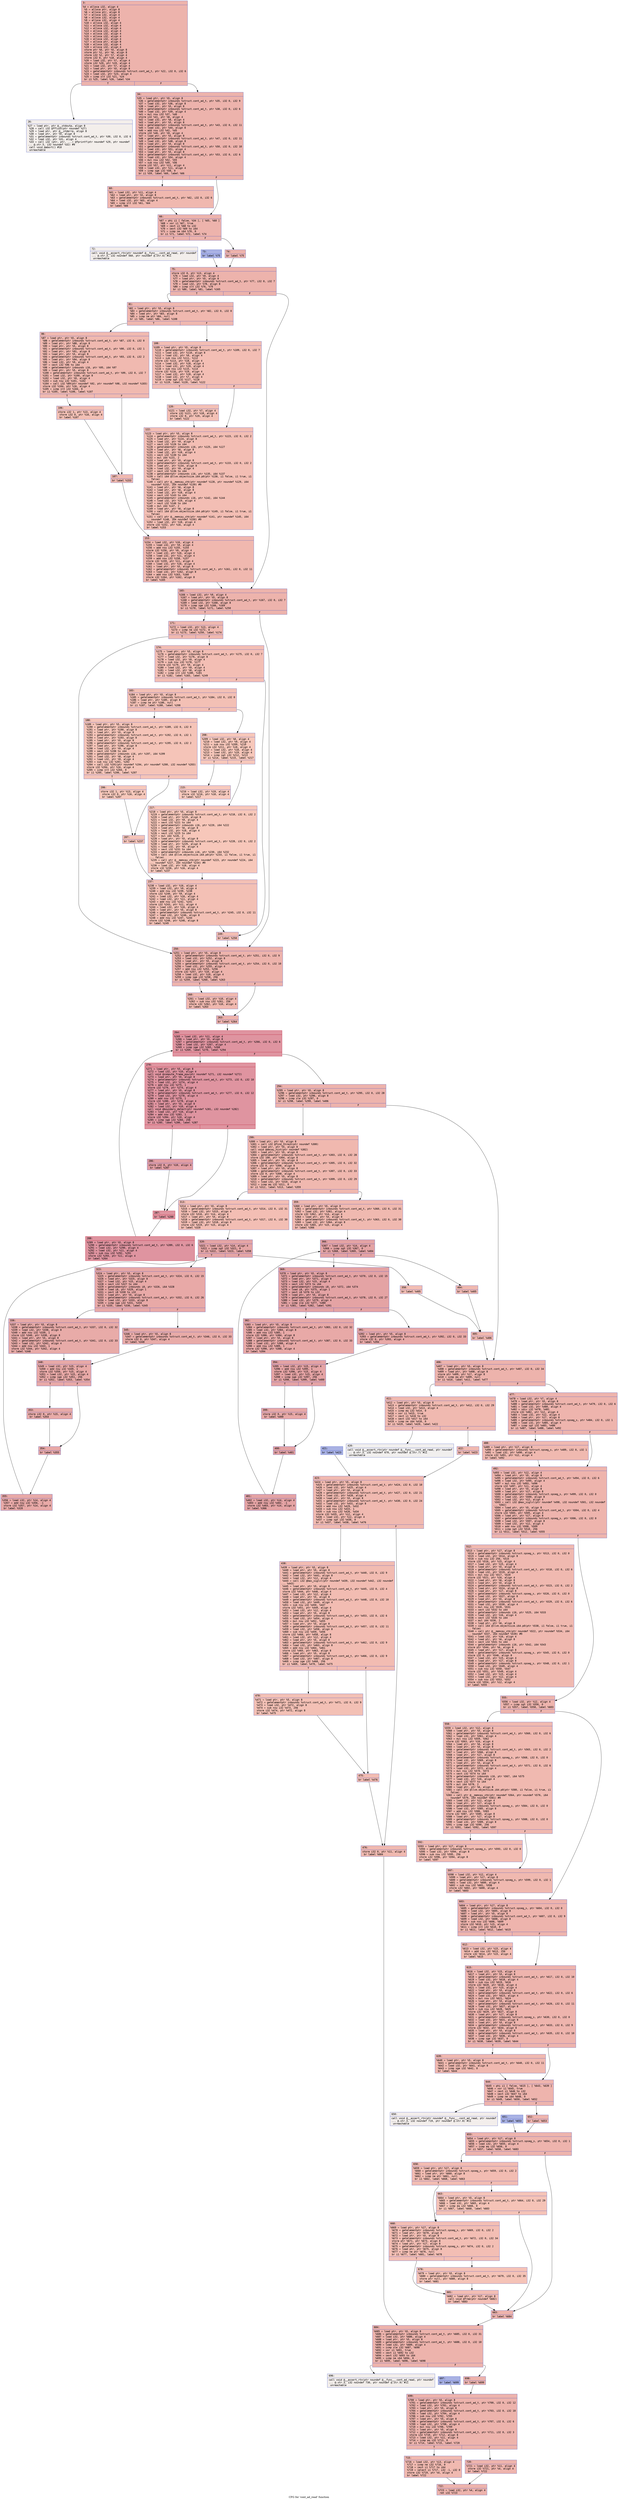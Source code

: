 digraph "CFG for 'cont_ad_read' function" {
	label="CFG for 'cont_ad_read' function";

	Node0x600000a7e9e0 [shape=record,color="#3d50c3ff", style=filled, fillcolor="#d6524470" fontname="Courier",label="{3:\l|  %4 = alloca i32, align 4\l  %5 = alloca ptr, align 8\l  %6 = alloca ptr, align 8\l  %7 = alloca i32, align 4\l  %8 = alloca i32, align 4\l  %9 = alloca i32, align 4\l  %10 = alloca i32, align 4\l  %11 = alloca i32, align 4\l  %12 = alloca i32, align 4\l  %13 = alloca i32, align 4\l  %14 = alloca i32, align 4\l  %15 = alloca i32, align 4\l  %16 = alloca i32, align 4\l  %17 = alloca ptr, align 8\l  %18 = alloca i32, align 4\l  %19 = alloca i32, align 4\l  store ptr %0, ptr %5, align 8\l  store ptr %1, ptr %6, align 8\l  store i32 %2, ptr %7, align 4\l  store i32 0, ptr %18, align 4\l  %20 = load i32, ptr %7, align 4\l  store i32 %20, ptr %19, align 4\l  %21 = load i32, ptr %7, align 4\l  %22 = load ptr, ptr %5, align 8\l  %23 = getelementptr inbounds %struct.cont_ad_t, ptr %22, i32 0, i32 6\l  %24 = load i32, ptr %23, align 4\l  %25 = icmp slt i32 %21, %24\l  br i1 %25, label %26, label %34\l|{<s0>T|<s1>F}}"];
	Node0x600000a7e9e0:s0 -> Node0x600000a7ea30[tooltip="3 -> 26\nProbability 0.00%" ];
	Node0x600000a7e9e0:s1 -> Node0x600000a7ea80[tooltip="3 -> 34\nProbability 100.00%" ];
	Node0x600000a7ea30 [shape=record,color="#3d50c3ff", style=filled, fillcolor="#e5d8d170" fontname="Courier",label="{26:\l|  %27 = load ptr, ptr @__stdoutp, align 8\l  %28 = call i32 @fflush(ptr noundef %27)\l  %29 = load ptr, ptr @__stderrp, align 8\l  %30 = load ptr, ptr %5, align 8\l  %31 = getelementptr inbounds %struct.cont_ad_t, ptr %30, i32 0, i32 6\l  %32 = load i32, ptr %31, align 4\l  %33 = call i32 (ptr, ptr, ...) @fprintf(ptr noundef %29, ptr noundef\l... @.str.5, i32 noundef %32) #9\l  call void @abort() #10\l  unreachable\l}"];
	Node0x600000a7ea80 [shape=record,color="#3d50c3ff", style=filled, fillcolor="#d6524470" fontname="Courier",label="{34:\l|  %35 = load ptr, ptr %5, align 8\l  %36 = getelementptr inbounds %struct.cont_ad_t, ptr %35, i32 0, i32 9\l  %37 = load i32, ptr %36, align 8\l  %38 = load ptr, ptr %5, align 8\l  %39 = getelementptr inbounds %struct.cont_ad_t, ptr %38, i32 0, i32 6\l  %40 = load i32, ptr %39, align 4\l  %41 = mul nsw i32 %37, %40\l  store i32 %41, ptr %8, align 4\l  %42 = load i32, ptr %8, align 4\l  %43 = load ptr, ptr %5, align 8\l  %44 = getelementptr inbounds %struct.cont_ad_t, ptr %43, i32 0, i32 11\l  %45 = load i32, ptr %44, align 8\l  %46 = add nsw i32 %42, %45\l  store i32 %46, ptr %9, align 4\l  %47 = load ptr, ptr %5, align 8\l  %48 = getelementptr inbounds %struct.cont_ad_t, ptr %47, i32 0, i32 11\l  %49 = load i32, ptr %48, align 8\l  %50 = load ptr, ptr %5, align 8\l  %51 = getelementptr inbounds %struct.cont_ad_t, ptr %50, i32 0, i32 10\l  %52 = load i32, ptr %51, align 4\l  %53 = load ptr, ptr %5, align 8\l  %54 = getelementptr inbounds %struct.cont_ad_t, ptr %53, i32 0, i32 6\l  %55 = load i32, ptr %54, align 4\l  %56 = mul nsw i32 %52, %55\l  %57 = sub nsw i32 %49, %56\l  store i32 %57, ptr %11, align 4\l  %58 = load i32, ptr %11, align 4\l  %59 = icmp sge i32 %58, 0\l  br i1 %59, label %60, label %66\l|{<s0>T|<s1>F}}"];
	Node0x600000a7ea80:s0 -> Node0x600000a7ead0[tooltip="34 -> 60\nProbability 50.00%" ];
	Node0x600000a7ea80:s1 -> Node0x600000a7eb20[tooltip="34 -> 66\nProbability 50.00%" ];
	Node0x600000a7ead0 [shape=record,color="#3d50c3ff", style=filled, fillcolor="#dc5d4a70" fontname="Courier",label="{60:\l|  %61 = load i32, ptr %11, align 4\l  %62 = load ptr, ptr %5, align 8\l  %63 = getelementptr inbounds %struct.cont_ad_t, ptr %62, i32 0, i32 6\l  %64 = load i32, ptr %63, align 4\l  %65 = icmp slt i32 %61, %64\l  br label %66\l}"];
	Node0x600000a7ead0 -> Node0x600000a7eb20[tooltip="60 -> 66\nProbability 100.00%" ];
	Node0x600000a7eb20 [shape=record,color="#3d50c3ff", style=filled, fillcolor="#d6524470" fontname="Courier",label="{66:\l|  %67 = phi i1 [ false, %34 ], [ %65, %60 ]\l  %68 = xor i1 %67, true\l  %69 = zext i1 %68 to i32\l  %70 = sext i32 %69 to i64\l  %71 = icmp ne i64 %70, 0\l  br i1 %71, label %72, label %74\l|{<s0>T|<s1>F}}"];
	Node0x600000a7eb20:s0 -> Node0x600000a7eb70[tooltip="66 -> 72\nProbability 0.00%" ];
	Node0x600000a7eb20:s1 -> Node0x600000a7ec10[tooltip="66 -> 74\nProbability 100.00%" ];
	Node0x600000a7eb70 [shape=record,color="#3d50c3ff", style=filled, fillcolor="#e5d8d170" fontname="Courier",label="{72:\l|  call void @__assert_rtn(ptr noundef @__func__.cont_ad_read, ptr noundef\l... @.str.3, i32 noundef 560, ptr noundef @.str.6) #11\l  unreachable\l}"];
	Node0x600000a7ebc0 [shape=record,color="#3d50c3ff", style=filled, fillcolor="#3d50c370" fontname="Courier",label="{73:\l|  br label %75\l}"];
	Node0x600000a7ebc0 -> Node0x600000a7ec60[tooltip="73 -> 75\nProbability 100.00%" ];
	Node0x600000a7ec10 [shape=record,color="#3d50c3ff", style=filled, fillcolor="#d6524470" fontname="Courier",label="{74:\l|  br label %75\l}"];
	Node0x600000a7ec10 -> Node0x600000a7ec60[tooltip="74 -> 75\nProbability 100.00%" ];
	Node0x600000a7ec60 [shape=record,color="#3d50c3ff", style=filled, fillcolor="#d6524470" fontname="Courier",label="{75:\l|  store i32 0, ptr %13, align 4\l  %76 = load i32, ptr %9, align 4\l  %77 = load ptr, ptr %5, align 8\l  %78 = getelementptr inbounds %struct.cont_ad_t, ptr %77, i32 0, i32 7\l  %79 = load i32, ptr %78, align 8\l  %80 = icmp slt i32 %76, %79\l  br i1 %80, label %81, label %165\l|{<s0>T|<s1>F}}"];
	Node0x600000a7ec60:s0 -> Node0x600000a7ecb0[tooltip="75 -> 81\nProbability 50.00%" ];
	Node0x600000a7ec60:s1 -> Node0x600000a7ef30[tooltip="75 -> 165\nProbability 50.00%" ];
	Node0x600000a7ecb0 [shape=record,color="#3d50c3ff", style=filled, fillcolor="#dc5d4a70" fontname="Courier",label="{81:\l|  %82 = load ptr, ptr %5, align 8\l  %83 = getelementptr inbounds %struct.cont_ad_t, ptr %82, i32 0, i32 0\l  %84 = load ptr, ptr %83, align 8\l  %85 = icmp ne ptr %84, null\l  br i1 %85, label %86, label %108\l|{<s0>T|<s1>F}}"];
	Node0x600000a7ecb0:s0 -> Node0x600000a7ed00[tooltip="81 -> 86\nProbability 62.50%" ];
	Node0x600000a7ecb0:s1 -> Node0x600000a7edf0[tooltip="81 -> 108\nProbability 37.50%" ];
	Node0x600000a7ed00 [shape=record,color="#3d50c3ff", style=filled, fillcolor="#de614d70" fontname="Courier",label="{86:\l|  %87 = load ptr, ptr %5, align 8\l  %88 = getelementptr inbounds %struct.cont_ad_t, ptr %87, i32 0, i32 0\l  %89 = load ptr, ptr %88, align 8\l  %90 = load ptr, ptr %5, align 8\l  %91 = getelementptr inbounds %struct.cont_ad_t, ptr %90, i32 0, i32 1\l  %92 = load ptr, ptr %91, align 8\l  %93 = load ptr, ptr %5, align 8\l  %94 = getelementptr inbounds %struct.cont_ad_t, ptr %93, i32 0, i32 2\l  %95 = load ptr, ptr %94, align 8\l  %96 = load i32, ptr %9, align 4\l  %97 = sext i32 %96 to i64\l  %98 = getelementptr inbounds i16, ptr %95, i64 %97\l  %99 = load ptr, ptr %5, align 8\l  %100 = getelementptr inbounds %struct.cont_ad_t, ptr %99, i32 0, i32 7\l  %101 = load i32, ptr %100, align 8\l  %102 = load i32, ptr %9, align 4\l  %103 = sub nsw i32 %101, %102\l  %104 = call i32 %89(ptr noundef %92, ptr noundef %98, i32 noundef %103)\l  store i32 %104, ptr %16, align 4\l  %105 = icmp slt i32 %104, 0\l  br i1 %105, label %106, label %107\l|{<s0>T|<s1>F}}"];
	Node0x600000a7ed00:s0 -> Node0x600000a7ed50[tooltip="86 -> 106\nProbability 37.50%" ];
	Node0x600000a7ed00:s1 -> Node0x600000a7eda0[tooltip="86 -> 107\nProbability 62.50%" ];
	Node0x600000a7ed50 [shape=record,color="#3d50c3ff", style=filled, fillcolor="#e5705870" fontname="Courier",label="{106:\l|  store i32 1, ptr %13, align 4\l  store i32 0, ptr %16, align 4\l  br label %107\l}"];
	Node0x600000a7ed50 -> Node0x600000a7eda0[tooltip="106 -> 107\nProbability 100.00%" ];
	Node0x600000a7eda0 [shape=record,color="#3d50c3ff", style=filled, fillcolor="#de614d70" fontname="Courier",label="{107:\l|  br label %153\l}"];
	Node0x600000a7eda0 -> Node0x600000a7eee0[tooltip="107 -> 153\nProbability 100.00%" ];
	Node0x600000a7edf0 [shape=record,color="#3d50c3ff", style=filled, fillcolor="#e36c5570" fontname="Courier",label="{108:\l|  %109 = load ptr, ptr %5, align 8\l  %110 = getelementptr inbounds %struct.cont_ad_t, ptr %109, i32 0, i32 7\l  %111 = load i32, ptr %110, align 8\l  %112 = load i32, ptr %9, align 4\l  %113 = sub nsw i32 %111, %112\l  store i32 %113, ptr %18, align 4\l  %114 = load i32, ptr %18, align 4\l  %115 = load i32, ptr %19, align 4\l  %116 = sub nsw i32 %115, %114\l  store i32 %116, ptr %19, align 4\l  %117 = load i32, ptr %18, align 4\l  %118 = load i32, ptr %7, align 4\l  %119 = icmp sgt i32 %117, %118\l  br i1 %119, label %120, label %122\l|{<s0>T|<s1>F}}"];
	Node0x600000a7edf0:s0 -> Node0x600000a7ee40[tooltip="108 -> 120\nProbability 50.00%" ];
	Node0x600000a7edf0:s1 -> Node0x600000a7ee90[tooltip="108 -> 122\nProbability 50.00%" ];
	Node0x600000a7ee40 [shape=record,color="#3d50c3ff", style=filled, fillcolor="#e5705870" fontname="Courier",label="{120:\l|  %121 = load i32, ptr %7, align 4\l  store i32 %121, ptr %18, align 4\l  store i32 0, ptr %19, align 4\l  br label %122\l}"];
	Node0x600000a7ee40 -> Node0x600000a7ee90[tooltip="120 -> 122\nProbability 100.00%" ];
	Node0x600000a7ee90 [shape=record,color="#3d50c3ff", style=filled, fillcolor="#e36c5570" fontname="Courier",label="{122:\l|  %123 = load ptr, ptr %5, align 8\l  %124 = getelementptr inbounds %struct.cont_ad_t, ptr %123, i32 0, i32 2\l  %125 = load ptr, ptr %124, align 8\l  %126 = load i32, ptr %9, align 4\l  %127 = sext i32 %126 to i64\l  %128 = getelementptr inbounds i16, ptr %125, i64 %127\l  %129 = load ptr, ptr %6, align 8\l  %130 = load i32, ptr %18, align 4\l  %131 = sext i32 %130 to i64\l  %132 = mul i64 %131, 2\l  %133 = load ptr, ptr %5, align 8\l  %134 = getelementptr inbounds %struct.cont_ad_t, ptr %133, i32 0, i32 2\l  %135 = load ptr, ptr %134, align 8\l  %136 = load i32, ptr %9, align 4\l  %137 = sext i32 %136 to i64\l  %138 = getelementptr inbounds i16, ptr %135, i64 %137\l  %139 = call i64 @llvm.objectsize.i64.p0(ptr %138, i1 false, i1 true, i1\l... false)\l  %140 = call ptr @__memcpy_chk(ptr noundef %128, ptr noundef %129, i64\l... noundef %132, i64 noundef %139) #9\l  %141 = load ptr, ptr %6, align 8\l  %142 = load ptr, ptr %6, align 8\l  %143 = load i32, ptr %18, align 4\l  %144 = sext i32 %143 to i64\l  %145 = getelementptr inbounds i16, ptr %142, i64 %144\l  %146 = load i32, ptr %19, align 4\l  %147 = sext i32 %146 to i64\l  %148 = mul i64 %147, 2\l  %149 = load ptr, ptr %6, align 8\l  %150 = call i64 @llvm.objectsize.i64.p0(ptr %149, i1 false, i1 true, i1\l... false)\l  %151 = call ptr @__memcpy_chk(ptr noundef %141, ptr noundef %145, i64\l... noundef %148, i64 noundef %150) #9\l  %152 = load i32, ptr %18, align 4\l  store i32 %152, ptr %16, align 4\l  br label %153\l}"];
	Node0x600000a7ee90 -> Node0x600000a7eee0[tooltip="122 -> 153\nProbability 100.00%" ];
	Node0x600000a7eee0 [shape=record,color="#3d50c3ff", style=filled, fillcolor="#dc5d4a70" fontname="Courier",label="{153:\l|  %154 = load i32, ptr %16, align 4\l  %155 = load i32, ptr %9, align 4\l  %156 = add nsw i32 %155, %154\l  store i32 %156, ptr %9, align 4\l  %157 = load i32, ptr %16, align 4\l  %158 = load i32, ptr %11, align 4\l  %159 = add nsw i32 %158, %157\l  store i32 %159, ptr %11, align 4\l  %160 = load i32, ptr %16, align 4\l  %161 = load ptr, ptr %5, align 8\l  %162 = getelementptr inbounds %struct.cont_ad_t, ptr %161, i32 0, i32 11\l  %163 = load i32, ptr %162, align 8\l  %164 = add nsw i32 %163, %160\l  store i32 %164, ptr %162, align 8\l  br label %165\l}"];
	Node0x600000a7eee0 -> Node0x600000a7ef30[tooltip="153 -> 165\nProbability 100.00%" ];
	Node0x600000a7ef30 [shape=record,color="#3d50c3ff", style=filled, fillcolor="#d6524470" fontname="Courier",label="{165:\l|  %166 = load i32, ptr %9, align 4\l  %167 = load ptr, ptr %5, align 8\l  %168 = getelementptr inbounds %struct.cont_ad_t, ptr %167, i32 0, i32 7\l  %169 = load i32, ptr %168, align 8\l  %170 = icmp sge i32 %166, %169\l  br i1 %170, label %171, label %250\l|{<s0>T|<s1>F}}"];
	Node0x600000a7ef30:s0 -> Node0x600000a7ef80[tooltip="165 -> 171\nProbability 50.00%" ];
	Node0x600000a7ef30:s1 -> Node0x600000a7f2f0[tooltip="165 -> 250\nProbability 50.00%" ];
	Node0x600000a7ef80 [shape=record,color="#3d50c3ff", style=filled, fillcolor="#dc5d4a70" fontname="Courier",label="{171:\l|  %172 = load i32, ptr %13, align 4\l  %173 = icmp ne i32 %172, 0\l  br i1 %173, label %250, label %174\l|{<s0>T|<s1>F}}"];
	Node0x600000a7ef80:s0 -> Node0x600000a7f2f0[tooltip="171 -> 250\nProbability 62.50%" ];
	Node0x600000a7ef80:s1 -> Node0x600000a7efd0[tooltip="171 -> 174\nProbability 37.50%" ];
	Node0x600000a7efd0 [shape=record,color="#3d50c3ff", style=filled, fillcolor="#e36c5570" fontname="Courier",label="{174:\l|  %175 = load ptr, ptr %5, align 8\l  %176 = getelementptr inbounds %struct.cont_ad_t, ptr %175, i32 0, i32 7\l  %177 = load i32, ptr %176, align 8\l  %178 = load i32, ptr %9, align 4\l  %179 = sub nsw i32 %178, %177\l  store i32 %179, ptr %9, align 4\l  %180 = load i32, ptr %9, align 4\l  %181 = load i32, ptr %8, align 4\l  %182 = icmp slt i32 %180, %181\l  br i1 %182, label %183, label %249\l|{<s0>T|<s1>F}}"];
	Node0x600000a7efd0:s0 -> Node0x600000a7f020[tooltip="174 -> 183\nProbability 50.00%" ];
	Node0x600000a7efd0:s1 -> Node0x600000a7f2a0[tooltip="174 -> 249\nProbability 50.00%" ];
	Node0x600000a7f020 [shape=record,color="#3d50c3ff", style=filled, fillcolor="#e5705870" fontname="Courier",label="{183:\l|  %184 = load ptr, ptr %5, align 8\l  %185 = getelementptr inbounds %struct.cont_ad_t, ptr %184, i32 0, i32 0\l  %186 = load ptr, ptr %185, align 8\l  %187 = icmp ne ptr %186, null\l  br i1 %187, label %188, label %208\l|{<s0>T|<s1>F}}"];
	Node0x600000a7f020:s0 -> Node0x600000a7f070[tooltip="183 -> 188\nProbability 62.50%" ];
	Node0x600000a7f020:s1 -> Node0x600000a7f160[tooltip="183 -> 208\nProbability 37.50%" ];
	Node0x600000a7f070 [shape=record,color="#3d50c3ff", style=filled, fillcolor="#e97a5f70" fontname="Courier",label="{188:\l|  %189 = load ptr, ptr %5, align 8\l  %190 = getelementptr inbounds %struct.cont_ad_t, ptr %189, i32 0, i32 0\l  %191 = load ptr, ptr %190, align 8\l  %192 = load ptr, ptr %5, align 8\l  %193 = getelementptr inbounds %struct.cont_ad_t, ptr %192, i32 0, i32 1\l  %194 = load ptr, ptr %193, align 8\l  %195 = load ptr, ptr %5, align 8\l  %196 = getelementptr inbounds %struct.cont_ad_t, ptr %195, i32 0, i32 2\l  %197 = load ptr, ptr %196, align 8\l  %198 = load i32, ptr %9, align 4\l  %199 = sext i32 %198 to i64\l  %200 = getelementptr inbounds i16, ptr %197, i64 %199\l  %201 = load i32, ptr %8, align 4\l  %202 = load i32, ptr %9, align 4\l  %203 = sub nsw i32 %201, %202\l  %204 = call i32 %191(ptr noundef %194, ptr noundef %200, i32 noundef %203)\l  store i32 %204, ptr %16, align 4\l  %205 = icmp slt i32 %204, 0\l  br i1 %205, label %206, label %207\l|{<s0>T|<s1>F}}"];
	Node0x600000a7f070:s0 -> Node0x600000a7f0c0[tooltip="188 -> 206\nProbability 37.50%" ];
	Node0x600000a7f070:s1 -> Node0x600000a7f110[tooltip="188 -> 207\nProbability 62.50%" ];
	Node0x600000a7f0c0 [shape=record,color="#3d50c3ff", style=filled, fillcolor="#ed836670" fontname="Courier",label="{206:\l|  store i32 1, ptr %13, align 4\l  store i32 0, ptr %16, align 4\l  br label %207\l}"];
	Node0x600000a7f0c0 -> Node0x600000a7f110[tooltip="206 -> 207\nProbability 100.00%" ];
	Node0x600000a7f110 [shape=record,color="#3d50c3ff", style=filled, fillcolor="#e97a5f70" fontname="Courier",label="{207:\l|  br label %237\l}"];
	Node0x600000a7f110 -> Node0x600000a7f250[tooltip="207 -> 237\nProbability 100.00%" ];
	Node0x600000a7f160 [shape=record,color="#3d50c3ff", style=filled, fillcolor="#ec7f6370" fontname="Courier",label="{208:\l|  %209 = load i32, ptr %8, align 4\l  %210 = load i32, ptr %9, align 4\l  %211 = sub nsw i32 %209, %210\l  store i32 %211, ptr %18, align 4\l  %212 = load i32, ptr %18, align 4\l  %213 = load i32, ptr %19, align 4\l  %214 = icmp sgt i32 %212, %213\l  br i1 %214, label %215, label %217\l|{<s0>T|<s1>F}}"];
	Node0x600000a7f160:s0 -> Node0x600000a7f1b0[tooltip="208 -> 215\nProbability 50.00%" ];
	Node0x600000a7f160:s1 -> Node0x600000a7f200[tooltip="208 -> 217\nProbability 50.00%" ];
	Node0x600000a7f1b0 [shape=record,color="#3d50c3ff", style=filled, fillcolor="#ef886b70" fontname="Courier",label="{215:\l|  %216 = load i32, ptr %19, align 4\l  store i32 %216, ptr %18, align 4\l  br label %217\l}"];
	Node0x600000a7f1b0 -> Node0x600000a7f200[tooltip="215 -> 217\nProbability 100.00%" ];
	Node0x600000a7f200 [shape=record,color="#3d50c3ff", style=filled, fillcolor="#ec7f6370" fontname="Courier",label="{217:\l|  %218 = load ptr, ptr %5, align 8\l  %219 = getelementptr inbounds %struct.cont_ad_t, ptr %218, i32 0, i32 2\l  %220 = load ptr, ptr %219, align 8\l  %221 = load i32, ptr %9, align 4\l  %222 = sext i32 %221 to i64\l  %223 = getelementptr inbounds i16, ptr %220, i64 %222\l  %224 = load ptr, ptr %6, align 8\l  %225 = load i32, ptr %18, align 4\l  %226 = sext i32 %225 to i64\l  %227 = mul i64 %226, 2\l  %228 = load ptr, ptr %5, align 8\l  %229 = getelementptr inbounds %struct.cont_ad_t, ptr %228, i32 0, i32 2\l  %230 = load ptr, ptr %229, align 8\l  %231 = load i32, ptr %9, align 4\l  %232 = sext i32 %231 to i64\l  %233 = getelementptr inbounds i16, ptr %230, i64 %232\l  %234 = call i64 @llvm.objectsize.i64.p0(ptr %233, i1 false, i1 true, i1\l... false)\l  %235 = call ptr @__memcpy_chk(ptr noundef %223, ptr noundef %224, i64\l... noundef %227, i64 noundef %234) #9\l  %236 = load i32, ptr %18, align 4\l  store i32 %236, ptr %16, align 4\l  br label %237\l}"];
	Node0x600000a7f200 -> Node0x600000a7f250[tooltip="217 -> 237\nProbability 100.00%" ];
	Node0x600000a7f250 [shape=record,color="#3d50c3ff", style=filled, fillcolor="#e5705870" fontname="Courier",label="{237:\l|  %238 = load i32, ptr %16, align 4\l  %239 = load i32, ptr %9, align 4\l  %240 = add nsw i32 %239, %238\l  store i32 %240, ptr %9, align 4\l  %241 = load i32, ptr %16, align 4\l  %242 = load i32, ptr %11, align 4\l  %243 = add nsw i32 %242, %241\l  store i32 %243, ptr %11, align 4\l  %244 = load i32, ptr %16, align 4\l  %245 = load ptr, ptr %5, align 8\l  %246 = getelementptr inbounds %struct.cont_ad_t, ptr %245, i32 0, i32 11\l  %247 = load i32, ptr %246, align 8\l  %248 = add nsw i32 %247, %244\l  store i32 %248, ptr %246, align 8\l  br label %249\l}"];
	Node0x600000a7f250 -> Node0x600000a7f2a0[tooltip="237 -> 249\nProbability 100.00%" ];
	Node0x600000a7f2a0 [shape=record,color="#3d50c3ff", style=filled, fillcolor="#e36c5570" fontname="Courier",label="{249:\l|  br label %250\l}"];
	Node0x600000a7f2a0 -> Node0x600000a7f2f0[tooltip="249 -> 250\nProbability 100.00%" ];
	Node0x600000a7f2f0 [shape=record,color="#3d50c3ff", style=filled, fillcolor="#d6524470" fontname="Courier",label="{250:\l|  %251 = load ptr, ptr %5, align 8\l  %252 = getelementptr inbounds %struct.cont_ad_t, ptr %251, i32 0, i32 9\l  %253 = load i32, ptr %252, align 8\l  %254 = load ptr, ptr %5, align 8\l  %255 = getelementptr inbounds %struct.cont_ad_t, ptr %254, i32 0, i32 10\l  %256 = load i32, ptr %255, align 4\l  %257 = add nsw i32 %253, %256\l  store i32 %257, ptr %10, align 4\l  %258 = load i32, ptr %10, align 4\l  %259 = icmp sge i32 %258, 256\l  br i1 %259, label %260, label %263\l|{<s0>T|<s1>F}}"];
	Node0x600000a7f2f0:s0 -> Node0x600000a7f340[tooltip="250 -> 260\nProbability 50.00%" ];
	Node0x600000a7f2f0:s1 -> Node0x600000a7f390[tooltip="250 -> 263\nProbability 50.00%" ];
	Node0x600000a7f340 [shape=record,color="#3d50c3ff", style=filled, fillcolor="#dc5d4a70" fontname="Courier",label="{260:\l|  %261 = load i32, ptr %10, align 4\l  %262 = sub nsw i32 %261, 256\l  store i32 %262, ptr %10, align 4\l  br label %263\l}"];
	Node0x600000a7f340 -> Node0x600000a7f390[tooltip="260 -> 263\nProbability 100.00%" ];
	Node0x600000a7f390 [shape=record,color="#3d50c3ff", style=filled, fillcolor="#d6524470" fontname="Courier",label="{263:\l|  br label %264\l}"];
	Node0x600000a7f390 -> Node0x600000a7f3e0[tooltip="263 -> 264\nProbability 100.00%" ];
	Node0x600000a7f3e0 [shape=record,color="#b70d28ff", style=filled, fillcolor="#b70d2870" fontname="Courier",label="{264:\l|  %265 = load i32, ptr %11, align 4\l  %266 = load ptr, ptr %5, align 8\l  %267 = getelementptr inbounds %struct.cont_ad_t, ptr %266, i32 0, i32 6\l  %268 = load i32, ptr %267, align 4\l  %269 = icmp sge i32 %265, %268\l  br i1 %269, label %270, label %294\l|{<s0>T|<s1>F}}"];
	Node0x600000a7f3e0:s0 -> Node0x600000a7f430[tooltip="264 -> 270\nProbability 96.88%" ];
	Node0x600000a7f3e0:s1 -> Node0x600000a7f570[tooltip="264 -> 294\nProbability 3.12%" ];
	Node0x600000a7f430 [shape=record,color="#b70d28ff", style=filled, fillcolor="#b70d2870" fontname="Courier",label="{270:\l|  %271 = load ptr, ptr %5, align 8\l  %272 = load i32, ptr %10, align 4\l  call void @compute_frame_pow(ptr noundef %271, i32 noundef %272)\l  %273 = load ptr, ptr %5, align 8\l  %274 = getelementptr inbounds %struct.cont_ad_t, ptr %273, i32 0, i32 10\l  %275 = load i32, ptr %274, align 4\l  %276 = add nsw i32 %275, 1\l  store i32 %276, ptr %274, align 4\l  %277 = load ptr, ptr %5, align 8\l  %278 = getelementptr inbounds %struct.cont_ad_t, ptr %277, i32 0, i32 12\l  %279 = load i32, ptr %278, align 4\l  %280 = add nsw i32 %279, 1\l  store i32 %280, ptr %278, align 4\l  %281 = load ptr, ptr %5, align 8\l  %282 = load i32, ptr %10, align 4\l  call void @boundary_detect(ptr noundef %281, i32 noundef %282)\l  %283 = load i32, ptr %10, align 4\l  %284 = add nsw i32 %283, 1\l  store i32 %284, ptr %10, align 4\l  %285 = icmp sge i32 %284, 256\l  br i1 %285, label %286, label %287\l|{<s0>T|<s1>F}}"];
	Node0x600000a7f430:s0 -> Node0x600000a7f480[tooltip="270 -> 286\nProbability 50.00%" ];
	Node0x600000a7f430:s1 -> Node0x600000a7f4d0[tooltip="270 -> 287\nProbability 50.00%" ];
	Node0x600000a7f480 [shape=record,color="#3d50c3ff", style=filled, fillcolor="#be242e70" fontname="Courier",label="{286:\l|  store i32 0, ptr %10, align 4\l  br label %287\l}"];
	Node0x600000a7f480 -> Node0x600000a7f4d0[tooltip="286 -> 287\nProbability 100.00%" ];
	Node0x600000a7f4d0 [shape=record,color="#b70d28ff", style=filled, fillcolor="#b70d2870" fontname="Courier",label="{287:\l|  br label %288\l}"];
	Node0x600000a7f4d0 -> Node0x600000a7f520[tooltip="287 -> 288\nProbability 100.00%" ];
	Node0x600000a7f520 [shape=record,color="#b70d28ff", style=filled, fillcolor="#b70d2870" fontname="Courier",label="{288:\l|  %289 = load ptr, ptr %5, align 8\l  %290 = getelementptr inbounds %struct.cont_ad_t, ptr %289, i32 0, i32 6\l  %291 = load i32, ptr %290, align 4\l  %292 = load i32, ptr %11, align 4\l  %293 = sub nsw i32 %292, %291\l  store i32 %293, ptr %11, align 4\l  br label %264\l}"];
	Node0x600000a7f520 -> Node0x600000a7f3e0[tooltip="288 -> 264\nProbability 100.00%" ];
	Node0x600000a7f570 [shape=record,color="#3d50c3ff", style=filled, fillcolor="#d6524470" fontname="Courier",label="{294:\l|  %295 = load ptr, ptr %5, align 8\l  %296 = getelementptr inbounds %struct.cont_ad_t, ptr %295, i32 0, i32 28\l  %297 = load i32, ptr %296, align 8\l  %298 = icmp sle i32 %297, 0\l  br i1 %298, label %299, label %406\l|{<s0>T|<s1>F}}"];
	Node0x600000a7f570:s0 -> Node0x600000a7f5c0[tooltip="294 -> 299\nProbability 50.00%" ];
	Node0x600000a7f570:s1 -> Node0x600000a7fca0[tooltip="294 -> 406\nProbability 50.00%" ];
	Node0x600000a7f5c0 [shape=record,color="#3d50c3ff", style=filled, fillcolor="#dc5d4a70" fontname="Courier",label="{299:\l|  %300 = load ptr, ptr %5, align 8\l  %301 = call i32 @find_thresh(ptr noundef %300)\l  %302 = load ptr, ptr %5, align 8\l  call void @decay_hist(ptr noundef %302)\l  %303 = load ptr, ptr %5, align 8\l  %304 = getelementptr inbounds %struct.cont_ad_t, ptr %303, i32 0, i32 28\l  store i32 100, ptr %304, align 8\l  %305 = load ptr, ptr %5, align 8\l  %306 = getelementptr inbounds %struct.cont_ad_t, ptr %305, i32 0, i32 32\l  store i32 0, ptr %306, align 8\l  %307 = load ptr, ptr %5, align 8\l  %308 = getelementptr inbounds %struct.cont_ad_t, ptr %307, i32 0, i32 33\l  store i32 0, ptr %308, align 4\l  %309 = load ptr, ptr %5, align 8\l  %310 = getelementptr inbounds %struct.cont_ad_t, ptr %309, i32 0, i32 29\l  %311 = load i32, ptr %310, align 4\l  %312 = icmp eq i32 %311, 0\l  br i1 %312, label %313, label %359\l|{<s0>T|<s1>F}}"];
	Node0x600000a7f5c0:s0 -> Node0x600000a7f610[tooltip="299 -> 313\nProbability 37.50%" ];
	Node0x600000a7f5c0:s1 -> Node0x600000a7f930[tooltip="299 -> 359\nProbability 62.50%" ];
	Node0x600000a7f610 [shape=record,color="#3d50c3ff", style=filled, fillcolor="#e36c5570" fontname="Courier",label="{313:\l|  %314 = load ptr, ptr %5, align 8\l  %315 = getelementptr inbounds %struct.cont_ad_t, ptr %314, i32 0, i32 31\l  %316 = load i32, ptr %315, align 4\l  store i32 %316, ptr %14, align 4\l  %317 = load ptr, ptr %5, align 8\l  %318 = getelementptr inbounds %struct.cont_ad_t, ptr %317, i32 0, i32 30\l  %319 = load i32, ptr %318, align 8\l  store i32 %319, ptr %15, align 4\l  br label %320\l}"];
	Node0x600000a7f610 -> Node0x600000a7f660[tooltip="313 -> 320\nProbability 100.00%" ];
	Node0x600000a7f660 [shape=record,color="#3d50c3ff", style=filled, fillcolor="#c5333470" fontname="Courier",label="{320:\l|  %321 = load i32, ptr %14, align 4\l  %322 = icmp sgt i32 %321, 0\l  br i1 %322, label %323, label %358\l|{<s0>T|<s1>F}}"];
	Node0x600000a7f660:s0 -> Node0x600000a7f6b0[tooltip="320 -> 323\nProbability 96.88%" ];
	Node0x600000a7f660:s1 -> Node0x600000a7f8e0[tooltip="320 -> 358\nProbability 3.12%" ];
	Node0x600000a7f6b0 [shape=record,color="#3d50c3ff", style=filled, fillcolor="#ca3b3770" fontname="Courier",label="{323:\l|  %324 = load ptr, ptr %5, align 8\l  %325 = getelementptr inbounds %struct.cont_ad_t, ptr %324, i32 0, i32 15\l  %326 = load ptr, ptr %325, align 8\l  %327 = load i32, ptr %15, align 4\l  %328 = sext i32 %327 to i64\l  %329 = getelementptr inbounds i8, ptr %326, i64 %328\l  %330 = load i8, ptr %329, align 1\l  %331 = sext i8 %330 to i32\l  %332 = load ptr, ptr %5, align 8\l  %333 = getelementptr inbounds %struct.cont_ad_t, ptr %332, i32 0, i32 26\l  %334 = load i32, ptr %333, align 8\l  %335 = icmp sge i32 %331, %334\l  br i1 %335, label %336, label %345\l|{<s0>T|<s1>F}}"];
	Node0x600000a7f6b0:s0 -> Node0x600000a7f700[tooltip="323 -> 336\nProbability 50.00%" ];
	Node0x600000a7f6b0:s1 -> Node0x600000a7f750[tooltip="323 -> 345\nProbability 50.00%" ];
	Node0x600000a7f700 [shape=record,color="#3d50c3ff", style=filled, fillcolor="#cc403a70" fontname="Courier",label="{336:\l|  %337 = load ptr, ptr %5, align 8\l  %338 = getelementptr inbounds %struct.cont_ad_t, ptr %337, i32 0, i32 32\l  %339 = load i32, ptr %338, align 8\l  %340 = add nsw i32 %339, 1\l  store i32 %340, ptr %338, align 8\l  %341 = load ptr, ptr %5, align 8\l  %342 = getelementptr inbounds %struct.cont_ad_t, ptr %341, i32 0, i32 33\l  %343 = load i32, ptr %342, align 4\l  %344 = add nsw i32 %343, 1\l  store i32 %344, ptr %342, align 4\l  br label %348\l}"];
	Node0x600000a7f700 -> Node0x600000a7f7a0[tooltip="336 -> 348\nProbability 100.00%" ];
	Node0x600000a7f750 [shape=record,color="#3d50c3ff", style=filled, fillcolor="#cc403a70" fontname="Courier",label="{345:\l|  %346 = load ptr, ptr %5, align 8\l  %347 = getelementptr inbounds %struct.cont_ad_t, ptr %346, i32 0, i32 33\l  store i32 0, ptr %347, align 4\l  br label %348\l}"];
	Node0x600000a7f750 -> Node0x600000a7f7a0[tooltip="345 -> 348\nProbability 100.00%" ];
	Node0x600000a7f7a0 [shape=record,color="#3d50c3ff", style=filled, fillcolor="#ca3b3770" fontname="Courier",label="{348:\l|  %349 = load i32, ptr %15, align 4\l  %350 = add nsw i32 %349, 1\l  store i32 %350, ptr %15, align 4\l  %351 = load i32, ptr %15, align 4\l  %352 = icmp sge i32 %351, 256\l  br i1 %352, label %353, label %354\l|{<s0>T|<s1>F}}"];
	Node0x600000a7f7a0:s0 -> Node0x600000a7f7f0[tooltip="348 -> 353\nProbability 50.00%" ];
	Node0x600000a7f7a0:s1 -> Node0x600000a7f840[tooltip="348 -> 354\nProbability 50.00%" ];
	Node0x600000a7f7f0 [shape=record,color="#3d50c3ff", style=filled, fillcolor="#cc403a70" fontname="Courier",label="{353:\l|  store i32 0, ptr %15, align 4\l  br label %354\l}"];
	Node0x600000a7f7f0 -> Node0x600000a7f840[tooltip="353 -> 354\nProbability 100.00%" ];
	Node0x600000a7f840 [shape=record,color="#3d50c3ff", style=filled, fillcolor="#ca3b3770" fontname="Courier",label="{354:\l|  br label %355\l}"];
	Node0x600000a7f840 -> Node0x600000a7f890[tooltip="354 -> 355\nProbability 100.00%" ];
	Node0x600000a7f890 [shape=record,color="#3d50c3ff", style=filled, fillcolor="#ca3b3770" fontname="Courier",label="{355:\l|  %356 = load i32, ptr %14, align 4\l  %357 = add nsw i32 %356, -1\l  store i32 %357, ptr %14, align 4\l  br label %320\l}"];
	Node0x600000a7f890 -> Node0x600000a7f660[tooltip="355 -> 320\nProbability 100.00%" ];
	Node0x600000a7f8e0 [shape=record,color="#3d50c3ff", style=filled, fillcolor="#e36c5570" fontname="Courier",label="{358:\l|  br label %405\l}"];
	Node0x600000a7f8e0 -> Node0x600000a7fc50[tooltip="358 -> 405\nProbability 100.00%" ];
	Node0x600000a7f930 [shape=record,color="#3d50c3ff", style=filled, fillcolor="#de614d70" fontname="Courier",label="{359:\l|  %360 = load ptr, ptr %5, align 8\l  %361 = getelementptr inbounds %struct.cont_ad_t, ptr %360, i32 0, i32 31\l  %362 = load i32, ptr %361, align 4\l  store i32 %362, ptr %14, align 4\l  %363 = load ptr, ptr %5, align 8\l  %364 = getelementptr inbounds %struct.cont_ad_t, ptr %363, i32 0, i32 30\l  %365 = load i32, ptr %364, align 8\l  store i32 %365, ptr %15, align 4\l  br label %366\l}"];
	Node0x600000a7f930 -> Node0x600000a7f980[tooltip="359 -> 366\nProbability 100.00%" ];
	Node0x600000a7f980 [shape=record,color="#3d50c3ff", style=filled, fillcolor="#c32e3170" fontname="Courier",label="{366:\l|  %367 = load i32, ptr %14, align 4\l  %368 = icmp sgt i32 %367, 0\l  br i1 %368, label %369, label %404\l|{<s0>T|<s1>F}}"];
	Node0x600000a7f980:s0 -> Node0x600000a7f9d0[tooltip="366 -> 369\nProbability 96.88%" ];
	Node0x600000a7f980:s1 -> Node0x600000a7fc00[tooltip="366 -> 404\nProbability 3.12%" ];
	Node0x600000a7f9d0 [shape=record,color="#3d50c3ff", style=filled, fillcolor="#c32e3170" fontname="Courier",label="{369:\l|  %370 = load ptr, ptr %5, align 8\l  %371 = getelementptr inbounds %struct.cont_ad_t, ptr %370, i32 0, i32 15\l  %372 = load ptr, ptr %371, align 8\l  %373 = load i32, ptr %15, align 4\l  %374 = sext i32 %373 to i64\l  %375 = getelementptr inbounds i8, ptr %372, i64 %374\l  %376 = load i8, ptr %375, align 1\l  %377 = sext i8 %376 to i32\l  %378 = load ptr, ptr %5, align 8\l  %379 = getelementptr inbounds %struct.cont_ad_t, ptr %378, i32 0, i32 27\l  %380 = load i32, ptr %379, align 4\l  %381 = icmp sle i32 %377, %380\l  br i1 %381, label %382, label %391\l|{<s0>T|<s1>F}}"];
	Node0x600000a7f9d0:s0 -> Node0x600000a7fa20[tooltip="369 -> 382\nProbability 50.00%" ];
	Node0x600000a7f9d0:s1 -> Node0x600000a7fa70[tooltip="369 -> 391\nProbability 50.00%" ];
	Node0x600000a7fa20 [shape=record,color="#3d50c3ff", style=filled, fillcolor="#ca3b3770" fontname="Courier",label="{382:\l|  %383 = load ptr, ptr %5, align 8\l  %384 = getelementptr inbounds %struct.cont_ad_t, ptr %383, i32 0, i32 32\l  %385 = load i32, ptr %384, align 8\l  %386 = add nsw i32 %385, 1\l  store i32 %386, ptr %384, align 8\l  %387 = load ptr, ptr %5, align 8\l  %388 = getelementptr inbounds %struct.cont_ad_t, ptr %387, i32 0, i32 33\l  %389 = load i32, ptr %388, align 4\l  %390 = add nsw i32 %389, 1\l  store i32 %390, ptr %388, align 4\l  br label %394\l}"];
	Node0x600000a7fa20 -> Node0x600000a7fac0[tooltip="382 -> 394\nProbability 100.00%" ];
	Node0x600000a7fa70 [shape=record,color="#3d50c3ff", style=filled, fillcolor="#ca3b3770" fontname="Courier",label="{391:\l|  %392 = load ptr, ptr %5, align 8\l  %393 = getelementptr inbounds %struct.cont_ad_t, ptr %392, i32 0, i32 33\l  store i32 0, ptr %393, align 4\l  br label %394\l}"];
	Node0x600000a7fa70 -> Node0x600000a7fac0[tooltip="391 -> 394\nProbability 100.00%" ];
	Node0x600000a7fac0 [shape=record,color="#3d50c3ff", style=filled, fillcolor="#c32e3170" fontname="Courier",label="{394:\l|  %395 = load i32, ptr %15, align 4\l  %396 = add nsw i32 %395, 1\l  store i32 %396, ptr %15, align 4\l  %397 = load i32, ptr %15, align 4\l  %398 = icmp sge i32 %397, 256\l  br i1 %398, label %399, label %400\l|{<s0>T|<s1>F}}"];
	Node0x600000a7fac0:s0 -> Node0x600000a7fb10[tooltip="394 -> 399\nProbability 50.00%" ];
	Node0x600000a7fac0:s1 -> Node0x600000a7fb60[tooltip="394 -> 400\nProbability 50.00%" ];
	Node0x600000a7fb10 [shape=record,color="#3d50c3ff", style=filled, fillcolor="#ca3b3770" fontname="Courier",label="{399:\l|  store i32 0, ptr %15, align 4\l  br label %400\l}"];
	Node0x600000a7fb10 -> Node0x600000a7fb60[tooltip="399 -> 400\nProbability 100.00%" ];
	Node0x600000a7fb60 [shape=record,color="#3d50c3ff", style=filled, fillcolor="#c32e3170" fontname="Courier",label="{400:\l|  br label %401\l}"];
	Node0x600000a7fb60 -> Node0x600000a7fbb0[tooltip="400 -> 401\nProbability 100.00%" ];
	Node0x600000a7fbb0 [shape=record,color="#3d50c3ff", style=filled, fillcolor="#c32e3170" fontname="Courier",label="{401:\l|  %402 = load i32, ptr %14, align 4\l  %403 = add nsw i32 %402, -1\l  store i32 %403, ptr %14, align 4\l  br label %366\l}"];
	Node0x600000a7fbb0 -> Node0x600000a7f980[tooltip="401 -> 366\nProbability 100.00%" ];
	Node0x600000a7fc00 [shape=record,color="#3d50c3ff", style=filled, fillcolor="#de614d70" fontname="Courier",label="{404:\l|  br label %405\l}"];
	Node0x600000a7fc00 -> Node0x600000a7fc50[tooltip="404 -> 405\nProbability 100.00%" ];
	Node0x600000a7fc50 [shape=record,color="#3d50c3ff", style=filled, fillcolor="#dc5d4a70" fontname="Courier",label="{405:\l|  br label %406\l}"];
	Node0x600000a7fc50 -> Node0x600000a7fca0[tooltip="405 -> 406\nProbability 100.00%" ];
	Node0x600000a7fca0 [shape=record,color="#3d50c3ff", style=filled, fillcolor="#d6524470" fontname="Courier",label="{406:\l|  %407 = load ptr, ptr %5, align 8\l  %408 = getelementptr inbounds %struct.cont_ad_t, ptr %407, i32 0, i32 34\l  %409 = load ptr, ptr %408, align 8\l  store ptr %409, ptr %17, align 8\l  %410 = icmp eq ptr %409, null\l  br i1 %410, label %411, label %477\l|{<s0>T|<s1>F}}"];
	Node0x600000a7fca0:s0 -> Node0x600000a7fcf0[tooltip="406 -> 411\nProbability 37.50%" ];
	Node0x600000a7fca0:s1 -> Node0x600000a78000[tooltip="406 -> 477\nProbability 62.50%" ];
	Node0x600000a7fcf0 [shape=record,color="#3d50c3ff", style=filled, fillcolor="#de614d70" fontname="Courier",label="{411:\l|  %412 = load ptr, ptr %5, align 8\l  %413 = getelementptr inbounds %struct.cont_ad_t, ptr %412, i32 0, i32 29\l  %414 = load i32, ptr %413, align 4\l  %415 = icmp eq i32 %414, 0\l  %416 = xor i1 %415, true\l  %417 = zext i1 %416 to i32\l  %418 = sext i32 %417 to i64\l  %419 = icmp ne i64 %418, 0\l  br i1 %419, label %420, label %422\l|{<s0>T|<s1>F}}"];
	Node0x600000a7fcf0:s0 -> Node0x600000a7fd40[tooltip="411 -> 420\nProbability 0.00%" ];
	Node0x600000a7fcf0:s1 -> Node0x600000a7fde0[tooltip="411 -> 422\nProbability 100.00%" ];
	Node0x600000a7fd40 [shape=record,color="#3d50c3ff", style=filled, fillcolor="#e0dbd870" fontname="Courier",label="{420:\l|  call void @__assert_rtn(ptr noundef @__func__.cont_ad_read, ptr noundef\l... @.str.3, i32 noundef 670, ptr noundef @.str.7) #11\l  unreachable\l}"];
	Node0x600000a7fd90 [shape=record,color="#3d50c3ff", style=filled, fillcolor="#3d50c370" fontname="Courier",label="{421:\l|  br label %423\l}"];
	Node0x600000a7fd90 -> Node0x600000a7fe30[tooltip="421 -> 423\nProbability 100.00%" ];
	Node0x600000a7fde0 [shape=record,color="#3d50c3ff", style=filled, fillcolor="#de614d70" fontname="Courier",label="{422:\l|  br label %423\l}"];
	Node0x600000a7fde0 -> Node0x600000a7fe30[tooltip="422 -> 423\nProbability 100.00%" ];
	Node0x600000a7fe30 [shape=record,color="#3d50c3ff", style=filled, fillcolor="#de614d70" fontname="Courier",label="{423:\l|  %424 = load ptr, ptr %5, align 8\l  %425 = getelementptr inbounds %struct.cont_ad_t, ptr %424, i32 0, i32 10\l  %426 = load i32, ptr %425, align 4\l  %427 = load ptr, ptr %5, align 8\l  %428 = getelementptr inbounds %struct.cont_ad_t, ptr %427, i32 0, i32 21\l  %429 = load i32, ptr %428, align 4\l  %430 = load ptr, ptr %5, align 8\l  %431 = getelementptr inbounds %struct.cont_ad_t, ptr %430, i32 0, i32 24\l  %432 = load i32, ptr %431, align 8\l  %433 = add nsw i32 %429, %432\l  %434 = sub nsw i32 %433, 1\l  %435 = sub nsw i32 %426, %434\l  store i32 %435, ptr %12, align 4\l  %436 = load i32, ptr %12, align 4\l  %437 = icmp sgt i32 %436, 0\l  br i1 %437, label %438, label %476\l|{<s0>T|<s1>F}}"];
	Node0x600000a7fe30:s0 -> Node0x600000a7fe80[tooltip="423 -> 438\nProbability 62.50%" ];
	Node0x600000a7fe30:s1 -> Node0x600000a7ff70[tooltip="423 -> 476\nProbability 37.50%" ];
	Node0x600000a7fe80 [shape=record,color="#3d50c3ff", style=filled, fillcolor="#e1675170" fontname="Courier",label="{438:\l|  %439 = load ptr, ptr %5, align 8\l  %440 = load ptr, ptr %5, align 8\l  %441 = getelementptr inbounds %struct.cont_ad_t, ptr %440, i32 0, i32 9\l  %442 = load i32, ptr %441, align 8\l  %443 = load i32, ptr %12, align 4\l  %444 = call i32 @max_siglvl(ptr noundef %439, i32 noundef %442, i32 noundef\l... %443)\l  %445 = load ptr, ptr %5, align 8\l  %446 = getelementptr inbounds %struct.cont_ad_t, ptr %445, i32 0, i32 4\l  store i32 %444, ptr %446, align 4\l  %447 = load i32, ptr %12, align 4\l  %448 = load ptr, ptr %5, align 8\l  %449 = getelementptr inbounds %struct.cont_ad_t, ptr %448, i32 0, i32 10\l  %450 = load i32, ptr %449, align 4\l  %451 = sub nsw i32 %450, %447\l  store i32 %451, ptr %449, align 4\l  %452 = load i32, ptr %12, align 4\l  %453 = load ptr, ptr %5, align 8\l  %454 = getelementptr inbounds %struct.cont_ad_t, ptr %453, i32 0, i32 6\l  %455 = load i32, ptr %454, align 4\l  %456 = mul nsw i32 %452, %455\l  %457 = load ptr, ptr %5, align 8\l  %458 = getelementptr inbounds %struct.cont_ad_t, ptr %457, i32 0, i32 11\l  %459 = load i32, ptr %458, align 8\l  %460 = sub nsw i32 %459, %456\l  store i32 %460, ptr %458, align 8\l  %461 = load i32, ptr %12, align 4\l  %462 = load ptr, ptr %5, align 8\l  %463 = getelementptr inbounds %struct.cont_ad_t, ptr %462, i32 0, i32 9\l  %464 = load i32, ptr %463, align 8\l  %465 = add nsw i32 %464, %461\l  store i32 %465, ptr %463, align 8\l  %466 = load ptr, ptr %5, align 8\l  %467 = getelementptr inbounds %struct.cont_ad_t, ptr %466, i32 0, i32 9\l  %468 = load i32, ptr %467, align 8\l  %469 = icmp sge i32 %468, 256\l  br i1 %469, label %470, label %475\l|{<s0>T|<s1>F}}"];
	Node0x600000a7fe80:s0 -> Node0x600000a7fed0[tooltip="438 -> 470\nProbability 50.00%" ];
	Node0x600000a7fe80:s1 -> Node0x600000a7ff20[tooltip="438 -> 475\nProbability 50.00%" ];
	Node0x600000a7fed0 [shape=record,color="#3d50c3ff", style=filled, fillcolor="#e5705870" fontname="Courier",label="{470:\l|  %471 = load ptr, ptr %5, align 8\l  %472 = getelementptr inbounds %struct.cont_ad_t, ptr %471, i32 0, i32 9\l  %473 = load i32, ptr %472, align 8\l  %474 = sub nsw i32 %473, 256\l  store i32 %474, ptr %472, align 8\l  br label %475\l}"];
	Node0x600000a7fed0 -> Node0x600000a7ff20[tooltip="470 -> 475\nProbability 100.00%" ];
	Node0x600000a7ff20 [shape=record,color="#3d50c3ff", style=filled, fillcolor="#e1675170" fontname="Courier",label="{475:\l|  br label %476\l}"];
	Node0x600000a7ff20 -> Node0x600000a7ff70[tooltip="475 -> 476\nProbability 100.00%" ];
	Node0x600000a7ff70 [shape=record,color="#3d50c3ff", style=filled, fillcolor="#de614d70" fontname="Courier",label="{476:\l|  store i32 0, ptr %11, align 4\l  br label %684\l}"];
	Node0x600000a7ff70 -> Node0x600000a78730[tooltip="476 -> 684\nProbability 100.00%" ];
	Node0x600000a78000 [shape=record,color="#3d50c3ff", style=filled, fillcolor="#d8564670" fontname="Courier",label="{477:\l|  %478 = load i32, ptr %7, align 4\l  %479 = load ptr, ptr %5, align 8\l  %480 = getelementptr inbounds %struct.cont_ad_t, ptr %479, i32 0, i32 6\l  %481 = load i32, ptr %480, align 4\l  %482 = sdiv i32 %478, %481\l  store i32 %482, ptr %12, align 4\l  %483 = load i32, ptr %12, align 4\l  %484 = load ptr, ptr %17, align 8\l  %485 = getelementptr inbounds %struct.spseg_s, ptr %484, i32 0, i32 1\l  %486 = load i32, ptr %485, align 4\l  %487 = icmp sgt i32 %483, %486\l  br i1 %487, label %488, label %492\l|{<s0>T|<s1>F}}"];
	Node0x600000a78000:s0 -> Node0x600000a78050[tooltip="477 -> 488\nProbability 50.00%" ];
	Node0x600000a78000:s1 -> Node0x600000a780a0[tooltip="477 -> 492\nProbability 50.00%" ];
	Node0x600000a78050 [shape=record,color="#3d50c3ff", style=filled, fillcolor="#de614d70" fontname="Courier",label="{488:\l|  %489 = load ptr, ptr %17, align 8\l  %490 = getelementptr inbounds %struct.spseg_s, ptr %489, i32 0, i32 1\l  %491 = load i32, ptr %490, align 4\l  store i32 %491, ptr %12, align 4\l  br label %492\l}"];
	Node0x600000a78050 -> Node0x600000a780a0[tooltip="488 -> 492\nProbability 100.00%" ];
	Node0x600000a780a0 [shape=record,color="#3d50c3ff", style=filled, fillcolor="#d8564670" fontname="Courier",label="{492:\l|  %493 = load i32, ptr %12, align 4\l  %494 = load ptr, ptr %5, align 8\l  %495 = getelementptr inbounds %struct.cont_ad_t, ptr %494, i32 0, i32 6\l  %496 = load i32, ptr %495, align 4\l  %497 = mul nsw i32 %493, %496\l  store i32 %497, ptr %11, align 4\l  %498 = load ptr, ptr %5, align 8\l  %499 = load ptr, ptr %17, align 8\l  %500 = getelementptr inbounds %struct.spseg_s, ptr %499, i32 0, i32 0\l  %501 = load i32, ptr %500, align 8\l  %502 = load i32, ptr %12, align 4\l  %503 = call i32 @max_siglvl(ptr noundef %498, i32 noundef %501, i32 noundef\l... %502)\l  %504 = load ptr, ptr %5, align 8\l  %505 = getelementptr inbounds %struct.cont_ad_t, ptr %504, i32 0, i32 4\l  store i32 %503, ptr %505, align 4\l  %506 = load ptr, ptr %17, align 8\l  %507 = getelementptr inbounds %struct.spseg_s, ptr %506, i32 0, i32 0\l  %508 = load i32, ptr %507, align 8\l  %509 = load i32, ptr %12, align 4\l  %510 = add nsw i32 %508, %509\l  %511 = icmp sgt i32 %510, 256\l  br i1 %511, label %512, label %555\l|{<s0>T|<s1>F}}"];
	Node0x600000a780a0:s0 -> Node0x600000a780f0[tooltip="492 -> 512\nProbability 50.00%" ];
	Node0x600000a780a0:s1 -> Node0x600000a78140[tooltip="492 -> 555\nProbability 50.00%" ];
	Node0x600000a780f0 [shape=record,color="#3d50c3ff", style=filled, fillcolor="#de614d70" fontname="Courier",label="{512:\l|  %513 = load ptr, ptr %17, align 8\l  %514 = getelementptr inbounds %struct.spseg_s, ptr %513, i32 0, i32 0\l  %515 = load i32, ptr %514, align 8\l  %516 = sub nsw i32 256, %515\l  store i32 %516, ptr %15, align 4\l  %517 = load i32, ptr %15, align 4\l  %518 = load ptr, ptr %5, align 8\l  %519 = getelementptr inbounds %struct.cont_ad_t, ptr %518, i32 0, i32 6\l  %520 = load i32, ptr %519, align 4\l  %521 = mul nsw i32 %517, %520\l  store i32 %521, ptr %16, align 4\l  %522 = load ptr, ptr %6, align 8\l  %523 = load ptr, ptr %5, align 8\l  %524 = getelementptr inbounds %struct.cont_ad_t, ptr %523, i32 0, i32 2\l  %525 = load ptr, ptr %524, align 8\l  %526 = load ptr, ptr %17, align 8\l  %527 = getelementptr inbounds %struct.spseg_s, ptr %526, i32 0, i32 0\l  %528 = load i32, ptr %527, align 8\l  %529 = load ptr, ptr %5, align 8\l  %530 = getelementptr inbounds %struct.cont_ad_t, ptr %529, i32 0, i32 6\l  %531 = load i32, ptr %530, align 4\l  %532 = mul nsw i32 %528, %531\l  %533 = sext i32 %532 to i64\l  %534 = getelementptr inbounds i16, ptr %525, i64 %533\l  %535 = load i32, ptr %16, align 4\l  %536 = sext i32 %535 to i64\l  %537 = mul i64 %536, 2\l  %538 = load ptr, ptr %6, align 8\l  %539 = call i64 @llvm.objectsize.i64.p0(ptr %538, i1 false, i1 true, i1\l... false)\l  %540 = call ptr @__memcpy_chk(ptr noundef %522, ptr noundef %534, i64\l... noundef %537, i64 noundef %539) #9\l  %541 = load i32, ptr %16, align 4\l  %542 = load ptr, ptr %6, align 8\l  %543 = sext i32 %541 to i64\l  %544 = getelementptr inbounds i16, ptr %542, i64 %543\l  store ptr %544, ptr %6, align 8\l  %545 = load ptr, ptr %17, align 8\l  %546 = getelementptr inbounds %struct.spseg_s, ptr %545, i32 0, i32 0\l  store i32 0, ptr %546, align 8\l  %547 = load i32, ptr %15, align 4\l  %548 = load ptr, ptr %17, align 8\l  %549 = getelementptr inbounds %struct.spseg_s, ptr %548, i32 0, i32 1\l  %550 = load i32, ptr %549, align 4\l  %551 = sub nsw i32 %550, %547\l  store i32 %551, ptr %549, align 4\l  %552 = load i32, ptr %15, align 4\l  %553 = load i32, ptr %12, align 4\l  %554 = sub nsw i32 %553, %552\l  store i32 %554, ptr %12, align 4\l  br label %555\l}"];
	Node0x600000a780f0 -> Node0x600000a78140[tooltip="512 -> 555\nProbability 100.00%" ];
	Node0x600000a78140 [shape=record,color="#3d50c3ff", style=filled, fillcolor="#d8564670" fontname="Courier",label="{555:\l|  %556 = load i32, ptr %12, align 4\l  %557 = icmp sgt i32 %556, 0\l  br i1 %557, label %558, label %603\l|{<s0>T|<s1>F}}"];
	Node0x600000a78140:s0 -> Node0x600000a78190[tooltip="555 -> 558\nProbability 62.50%" ];
	Node0x600000a78140:s1 -> Node0x600000a78280[tooltip="555 -> 603\nProbability 37.50%" ];
	Node0x600000a78190 [shape=record,color="#3d50c3ff", style=filled, fillcolor="#de614d70" fontname="Courier",label="{558:\l|  %559 = load i32, ptr %12, align 4\l  %560 = load ptr, ptr %5, align 8\l  %561 = getelementptr inbounds %struct.cont_ad_t, ptr %560, i32 0, i32 6\l  %562 = load i32, ptr %561, align 4\l  %563 = mul nsw i32 %559, %562\l  store i32 %563, ptr %16, align 4\l  %564 = load ptr, ptr %6, align 8\l  %565 = load ptr, ptr %5, align 8\l  %566 = getelementptr inbounds %struct.cont_ad_t, ptr %565, i32 0, i32 2\l  %567 = load ptr, ptr %566, align 8\l  %568 = load ptr, ptr %17, align 8\l  %569 = getelementptr inbounds %struct.spseg_s, ptr %568, i32 0, i32 0\l  %570 = load i32, ptr %569, align 8\l  %571 = load ptr, ptr %5, align 8\l  %572 = getelementptr inbounds %struct.cont_ad_t, ptr %571, i32 0, i32 6\l  %573 = load i32, ptr %572, align 4\l  %574 = mul nsw i32 %570, %573\l  %575 = sext i32 %574 to i64\l  %576 = getelementptr inbounds i16, ptr %567, i64 %575\l  %577 = load i32, ptr %16, align 4\l  %578 = sext i32 %577 to i64\l  %579 = mul i64 %578, 2\l  %580 = load ptr, ptr %6, align 8\l  %581 = call i64 @llvm.objectsize.i64.p0(ptr %580, i1 false, i1 true, i1\l... false)\l  %582 = call ptr @__memcpy_chk(ptr noundef %564, ptr noundef %576, i64\l... noundef %579, i64 noundef %581) #9\l  %583 = load i32, ptr %12, align 4\l  %584 = load ptr, ptr %17, align 8\l  %585 = getelementptr inbounds %struct.spseg_s, ptr %584, i32 0, i32 0\l  %586 = load i32, ptr %585, align 8\l  %587 = add nsw i32 %586, %583\l  store i32 %587, ptr %585, align 8\l  %588 = load ptr, ptr %17, align 8\l  %589 = getelementptr inbounds %struct.spseg_s, ptr %588, i32 0, i32 0\l  %590 = load i32, ptr %589, align 8\l  %591 = icmp sge i32 %590, 256\l  br i1 %591, label %592, label %597\l|{<s0>T|<s1>F}}"];
	Node0x600000a78190:s0 -> Node0x600000a781e0[tooltip="558 -> 592\nProbability 50.00%" ];
	Node0x600000a78190:s1 -> Node0x600000a78230[tooltip="558 -> 597\nProbability 50.00%" ];
	Node0x600000a781e0 [shape=record,color="#3d50c3ff", style=filled, fillcolor="#e1675170" fontname="Courier",label="{592:\l|  %593 = load ptr, ptr %17, align 8\l  %594 = getelementptr inbounds %struct.spseg_s, ptr %593, i32 0, i32 0\l  %595 = load i32, ptr %594, align 8\l  %596 = sub nsw i32 %595, 256\l  store i32 %596, ptr %594, align 8\l  br label %597\l}"];
	Node0x600000a781e0 -> Node0x600000a78230[tooltip="592 -> 597\nProbability 100.00%" ];
	Node0x600000a78230 [shape=record,color="#3d50c3ff", style=filled, fillcolor="#de614d70" fontname="Courier",label="{597:\l|  %598 = load i32, ptr %12, align 4\l  %599 = load ptr, ptr %17, align 8\l  %600 = getelementptr inbounds %struct.spseg_s, ptr %599, i32 0, i32 1\l  %601 = load i32, ptr %600, align 4\l  %602 = sub nsw i32 %601, %598\l  store i32 %602, ptr %600, align 4\l  br label %603\l}"];
	Node0x600000a78230 -> Node0x600000a78280[tooltip="597 -> 603\nProbability 100.00%" ];
	Node0x600000a78280 [shape=record,color="#3d50c3ff", style=filled, fillcolor="#d8564670" fontname="Courier",label="{603:\l|  %604 = load ptr, ptr %17, align 8\l  %605 = getelementptr inbounds %struct.spseg_s, ptr %604, i32 0, i32 0\l  %606 = load i32, ptr %605, align 8\l  %607 = load ptr, ptr %5, align 8\l  %608 = getelementptr inbounds %struct.cont_ad_t, ptr %607, i32 0, i32 9\l  %609 = load i32, ptr %608, align 8\l  %610 = sub nsw i32 %606, %609\l  store i32 %610, ptr %15, align 4\l  %611 = icmp slt i32 %610, 0\l  br i1 %611, label %612, label %615\l|{<s0>T|<s1>F}}"];
	Node0x600000a78280:s0 -> Node0x600000a782d0[tooltip="603 -> 612\nProbability 37.50%" ];
	Node0x600000a78280:s1 -> Node0x600000a78320[tooltip="603 -> 615\nProbability 62.50%" ];
	Node0x600000a782d0 [shape=record,color="#3d50c3ff", style=filled, fillcolor="#e1675170" fontname="Courier",label="{612:\l|  %613 = load i32, ptr %15, align 4\l  %614 = add nsw i32 %613, 256\l  store i32 %614, ptr %15, align 4\l  br label %615\l}"];
	Node0x600000a782d0 -> Node0x600000a78320[tooltip="612 -> 615\nProbability 100.00%" ];
	Node0x600000a78320 [shape=record,color="#3d50c3ff", style=filled, fillcolor="#d8564670" fontname="Courier",label="{615:\l|  %616 = load i32, ptr %15, align 4\l  %617 = load ptr, ptr %5, align 8\l  %618 = getelementptr inbounds %struct.cont_ad_t, ptr %617, i32 0, i32 10\l  %619 = load i32, ptr %618, align 4\l  %620 = sub nsw i32 %619, %616\l  store i32 %620, ptr %618, align 4\l  %621 = load i32, ptr %15, align 4\l  %622 = load ptr, ptr %5, align 8\l  %623 = getelementptr inbounds %struct.cont_ad_t, ptr %622, i32 0, i32 6\l  %624 = load i32, ptr %623, align 4\l  %625 = mul nsw i32 %621, %624\l  %626 = load ptr, ptr %5, align 8\l  %627 = getelementptr inbounds %struct.cont_ad_t, ptr %626, i32 0, i32 11\l  %628 = load i32, ptr %627, align 8\l  %629 = sub nsw i32 %628, %625\l  store i32 %629, ptr %627, align 8\l  %630 = load ptr, ptr %17, align 8\l  %631 = getelementptr inbounds %struct.spseg_s, ptr %630, i32 0, i32 0\l  %632 = load i32, ptr %631, align 8\l  %633 = load ptr, ptr %5, align 8\l  %634 = getelementptr inbounds %struct.cont_ad_t, ptr %633, i32 0, i32 9\l  store i32 %632, ptr %634, align 8\l  %635 = load ptr, ptr %5, align 8\l  %636 = getelementptr inbounds %struct.cont_ad_t, ptr %635, i32 0, i32 10\l  %637 = load i32, ptr %636, align 4\l  %638 = icmp sge i32 %637, 0\l  br i1 %638, label %639, label %644\l|{<s0>T|<s1>F}}"];
	Node0x600000a78320:s0 -> Node0x600000a78370[tooltip="615 -> 639\nProbability 50.00%" ];
	Node0x600000a78320:s1 -> Node0x600000a783c0[tooltip="615 -> 644\nProbability 50.00%" ];
	Node0x600000a78370 [shape=record,color="#3d50c3ff", style=filled, fillcolor="#de614d70" fontname="Courier",label="{639:\l|  %640 = load ptr, ptr %5, align 8\l  %641 = getelementptr inbounds %struct.cont_ad_t, ptr %640, i32 0, i32 11\l  %642 = load i32, ptr %641, align 8\l  %643 = icmp sge i32 %642, 0\l  br label %644\l}"];
	Node0x600000a78370 -> Node0x600000a783c0[tooltip="639 -> 644\nProbability 100.00%" ];
	Node0x600000a783c0 [shape=record,color="#3d50c3ff", style=filled, fillcolor="#d8564670" fontname="Courier",label="{644:\l|  %645 = phi i1 [ false, %615 ], [ %643, %639 ]\l  %646 = xor i1 %645, true\l  %647 = zext i1 %646 to i32\l  %648 = sext i32 %647 to i64\l  %649 = icmp ne i64 %648, 0\l  br i1 %649, label %650, label %652\l|{<s0>T|<s1>F}}"];
	Node0x600000a783c0:s0 -> Node0x600000a78410[tooltip="644 -> 650\nProbability 0.00%" ];
	Node0x600000a783c0:s1 -> Node0x600000a784b0[tooltip="644 -> 652\nProbability 100.00%" ];
	Node0x600000a78410 [shape=record,color="#3d50c3ff", style=filled, fillcolor="#e3d9d370" fontname="Courier",label="{650:\l|  call void @__assert_rtn(ptr noundef @__func__.cont_ad_read, ptr noundef\l... @.str.3, i32 noundef 719, ptr noundef @.str.8) #11\l  unreachable\l}"];
	Node0x600000a78460 [shape=record,color="#3d50c3ff", style=filled, fillcolor="#3d50c370" fontname="Courier",label="{651:\l|  br label %653\l}"];
	Node0x600000a78460 -> Node0x600000a78500[tooltip="651 -> 653\nProbability 100.00%" ];
	Node0x600000a784b0 [shape=record,color="#3d50c3ff", style=filled, fillcolor="#d8564670" fontname="Courier",label="{652:\l|  br label %653\l}"];
	Node0x600000a784b0 -> Node0x600000a78500[tooltip="652 -> 653\nProbability 100.00%" ];
	Node0x600000a78500 [shape=record,color="#3d50c3ff", style=filled, fillcolor="#d8564670" fontname="Courier",label="{653:\l|  %654 = load ptr, ptr %17, align 8\l  %655 = getelementptr inbounds %struct.spseg_s, ptr %654, i32 0, i32 1\l  %656 = load i32, ptr %655, align 4\l  %657 = icmp eq i32 %656, 0\l  br i1 %657, label %658, label %683\l|{<s0>T|<s1>F}}"];
	Node0x600000a78500:s0 -> Node0x600000a78550[tooltip="653 -> 658\nProbability 37.50%" ];
	Node0x600000a78500:s1 -> Node0x600000a786e0[tooltip="653 -> 683\nProbability 62.50%" ];
	Node0x600000a78550 [shape=record,color="#3d50c3ff", style=filled, fillcolor="#e1675170" fontname="Courier",label="{658:\l|  %659 = load ptr, ptr %17, align 8\l  %660 = getelementptr inbounds %struct.spseg_s, ptr %659, i32 0, i32 2\l  %661 = load ptr, ptr %660, align 8\l  %662 = icmp ne ptr %661, null\l  br i1 %662, label %668, label %663\l|{<s0>T|<s1>F}}"];
	Node0x600000a78550:s0 -> Node0x600000a785f0[tooltip="658 -> 668\nProbability 62.50%" ];
	Node0x600000a78550:s1 -> Node0x600000a785a0[tooltip="658 -> 663\nProbability 37.50%" ];
	Node0x600000a785a0 [shape=record,color="#3d50c3ff", style=filled, fillcolor="#e8765c70" fontname="Courier",label="{663:\l|  %664 = load ptr, ptr %5, align 8\l  %665 = getelementptr inbounds %struct.cont_ad_t, ptr %664, i32 0, i32 29\l  %666 = load i32, ptr %665, align 4\l  %667 = icmp eq i32 %666, 0\l  br i1 %667, label %668, label %683\l|{<s0>T|<s1>F}}"];
	Node0x600000a785a0:s0 -> Node0x600000a785f0[tooltip="663 -> 668\nProbability 37.50%" ];
	Node0x600000a785a0:s1 -> Node0x600000a786e0[tooltip="663 -> 683\nProbability 62.50%" ];
	Node0x600000a785f0 [shape=record,color="#3d50c3ff", style=filled, fillcolor="#e36c5570" fontname="Courier",label="{668:\l|  %669 = load ptr, ptr %17, align 8\l  %670 = getelementptr inbounds %struct.spseg_s, ptr %669, i32 0, i32 2\l  %671 = load ptr, ptr %670, align 8\l  %672 = load ptr, ptr %5, align 8\l  %673 = getelementptr inbounds %struct.cont_ad_t, ptr %672, i32 0, i32 34\l  store ptr %671, ptr %673, align 8\l  %674 = load ptr, ptr %17, align 8\l  %675 = getelementptr inbounds %struct.spseg_s, ptr %674, i32 0, i32 2\l  %676 = load ptr, ptr %675, align 8\l  %677 = icmp ne ptr %676, null\l  br i1 %677, label %681, label %678\l|{<s0>T|<s1>F}}"];
	Node0x600000a785f0:s0 -> Node0x600000a78690[tooltip="668 -> 681\nProbability 62.50%" ];
	Node0x600000a785f0:s1 -> Node0x600000a78640[tooltip="668 -> 678\nProbability 37.50%" ];
	Node0x600000a78640 [shape=record,color="#3d50c3ff", style=filled, fillcolor="#e8765c70" fontname="Courier",label="{678:\l|  %679 = load ptr, ptr %5, align 8\l  %680 = getelementptr inbounds %struct.cont_ad_t, ptr %679, i32 0, i32 35\l  store ptr null, ptr %680, align 8\l  br label %681\l}"];
	Node0x600000a78640 -> Node0x600000a78690[tooltip="678 -> 681\nProbability 100.00%" ];
	Node0x600000a78690 [shape=record,color="#3d50c3ff", style=filled, fillcolor="#e36c5570" fontname="Courier",label="{681:\l|  %682 = load ptr, ptr %17, align 8\l  call void @free(ptr noundef %682)\l  br label %683\l}"];
	Node0x600000a78690 -> Node0x600000a786e0[tooltip="681 -> 683\nProbability 100.00%" ];
	Node0x600000a786e0 [shape=record,color="#3d50c3ff", style=filled, fillcolor="#d8564670" fontname="Courier",label="{683:\l|  br label %684\l}"];
	Node0x600000a786e0 -> Node0x600000a78730[tooltip="683 -> 684\nProbability 100.00%" ];
	Node0x600000a78730 [shape=record,color="#3d50c3ff", style=filled, fillcolor="#d6524470" fontname="Courier",label="{684:\l|  %685 = load ptr, ptr %5, align 8\l  %686 = getelementptr inbounds %struct.cont_ad_t, ptr %685, i32 0, i32 31\l  %687 = load i32, ptr %686, align 4\l  %688 = load ptr, ptr %5, align 8\l  %689 = getelementptr inbounds %struct.cont_ad_t, ptr %688, i32 0, i32 10\l  %690 = load i32, ptr %689, align 4\l  %691 = icmp sle i32 %687, %690\l  %692 = xor i1 %691, true\l  %693 = zext i1 %692 to i32\l  %694 = sext i32 %693 to i64\l  %695 = icmp ne i64 %694, 0\l  br i1 %695, label %696, label %698\l|{<s0>T|<s1>F}}"];
	Node0x600000a78730:s0 -> Node0x600000a78780[tooltip="684 -> 696\nProbability 0.00%" ];
	Node0x600000a78730:s1 -> Node0x600000a78820[tooltip="684 -> 698\nProbability 100.00%" ];
	Node0x600000a78780 [shape=record,color="#3d50c3ff", style=filled, fillcolor="#e5d8d170" fontname="Courier",label="{696:\l|  call void @__assert_rtn(ptr noundef @__func__.cont_ad_read, ptr noundef\l... @.str.3, i32 noundef 730, ptr noundef @.str.9) #11\l  unreachable\l}"];
	Node0x600000a787d0 [shape=record,color="#3d50c3ff", style=filled, fillcolor="#3d50c370" fontname="Courier",label="{697:\l|  br label %699\l}"];
	Node0x600000a787d0 -> Node0x600000a78870[tooltip="697 -> 699\nProbability 100.00%" ];
	Node0x600000a78820 [shape=record,color="#3d50c3ff", style=filled, fillcolor="#d6524470" fontname="Courier",label="{698:\l|  br label %699\l}"];
	Node0x600000a78820 -> Node0x600000a78870[tooltip="698 -> 699\nProbability 100.00%" ];
	Node0x600000a78870 [shape=record,color="#3d50c3ff", style=filled, fillcolor="#d6524470" fontname="Courier",label="{699:\l|  %700 = load ptr, ptr %5, align 8\l  %701 = getelementptr inbounds %struct.cont_ad_t, ptr %700, i32 0, i32 12\l  %702 = load i32, ptr %701, align 4\l  %703 = load ptr, ptr %5, align 8\l  %704 = getelementptr inbounds %struct.cont_ad_t, ptr %703, i32 0, i32 10\l  %705 = load i32, ptr %704, align 4\l  %706 = sub nsw i32 %702, %705\l  %707 = load ptr, ptr %5, align 8\l  %708 = getelementptr inbounds %struct.cont_ad_t, ptr %707, i32 0, i32 6\l  %709 = load i32, ptr %708, align 4\l  %710 = mul nsw i32 %706, %709\l  %711 = load ptr, ptr %5, align 8\l  %712 = getelementptr inbounds %struct.cont_ad_t, ptr %711, i32 0, i32 3\l  store i32 %710, ptr %712, align 8\l  %713 = load i32, ptr %11, align 4\l  %714 = icmp eq i32 %713, 0\l  br i1 %714, label %715, label %720\l|{<s0>T|<s1>F}}"];
	Node0x600000a78870:s0 -> Node0x600000a788c0[tooltip="699 -> 715\nProbability 37.50%" ];
	Node0x600000a78870:s1 -> Node0x600000a78910[tooltip="699 -> 720\nProbability 62.50%" ];
	Node0x600000a788c0 [shape=record,color="#3d50c3ff", style=filled, fillcolor="#de614d70" fontname="Courier",label="{715:\l|  %716 = load i32, ptr %13, align 4\l  %717 = icmp ne i32 %716, 0\l  %718 = zext i1 %717 to i64\l  %719 = select i1 %717, i32 -1, i32 0\l  store i32 %719, ptr %4, align 4\l  br label %722\l}"];
	Node0x600000a788c0 -> Node0x600000a78960[tooltip="715 -> 722\nProbability 100.00%" ];
	Node0x600000a78910 [shape=record,color="#3d50c3ff", style=filled, fillcolor="#d8564670" fontname="Courier",label="{720:\l|  %721 = load i32, ptr %11, align 4\l  store i32 %721, ptr %4, align 4\l  br label %722\l}"];
	Node0x600000a78910 -> Node0x600000a78960[tooltip="720 -> 722\nProbability 100.00%" ];
	Node0x600000a78960 [shape=record,color="#3d50c3ff", style=filled, fillcolor="#d6524470" fontname="Courier",label="{722:\l|  %723 = load i32, ptr %4, align 4\l  ret i32 %723\l}"];
}

